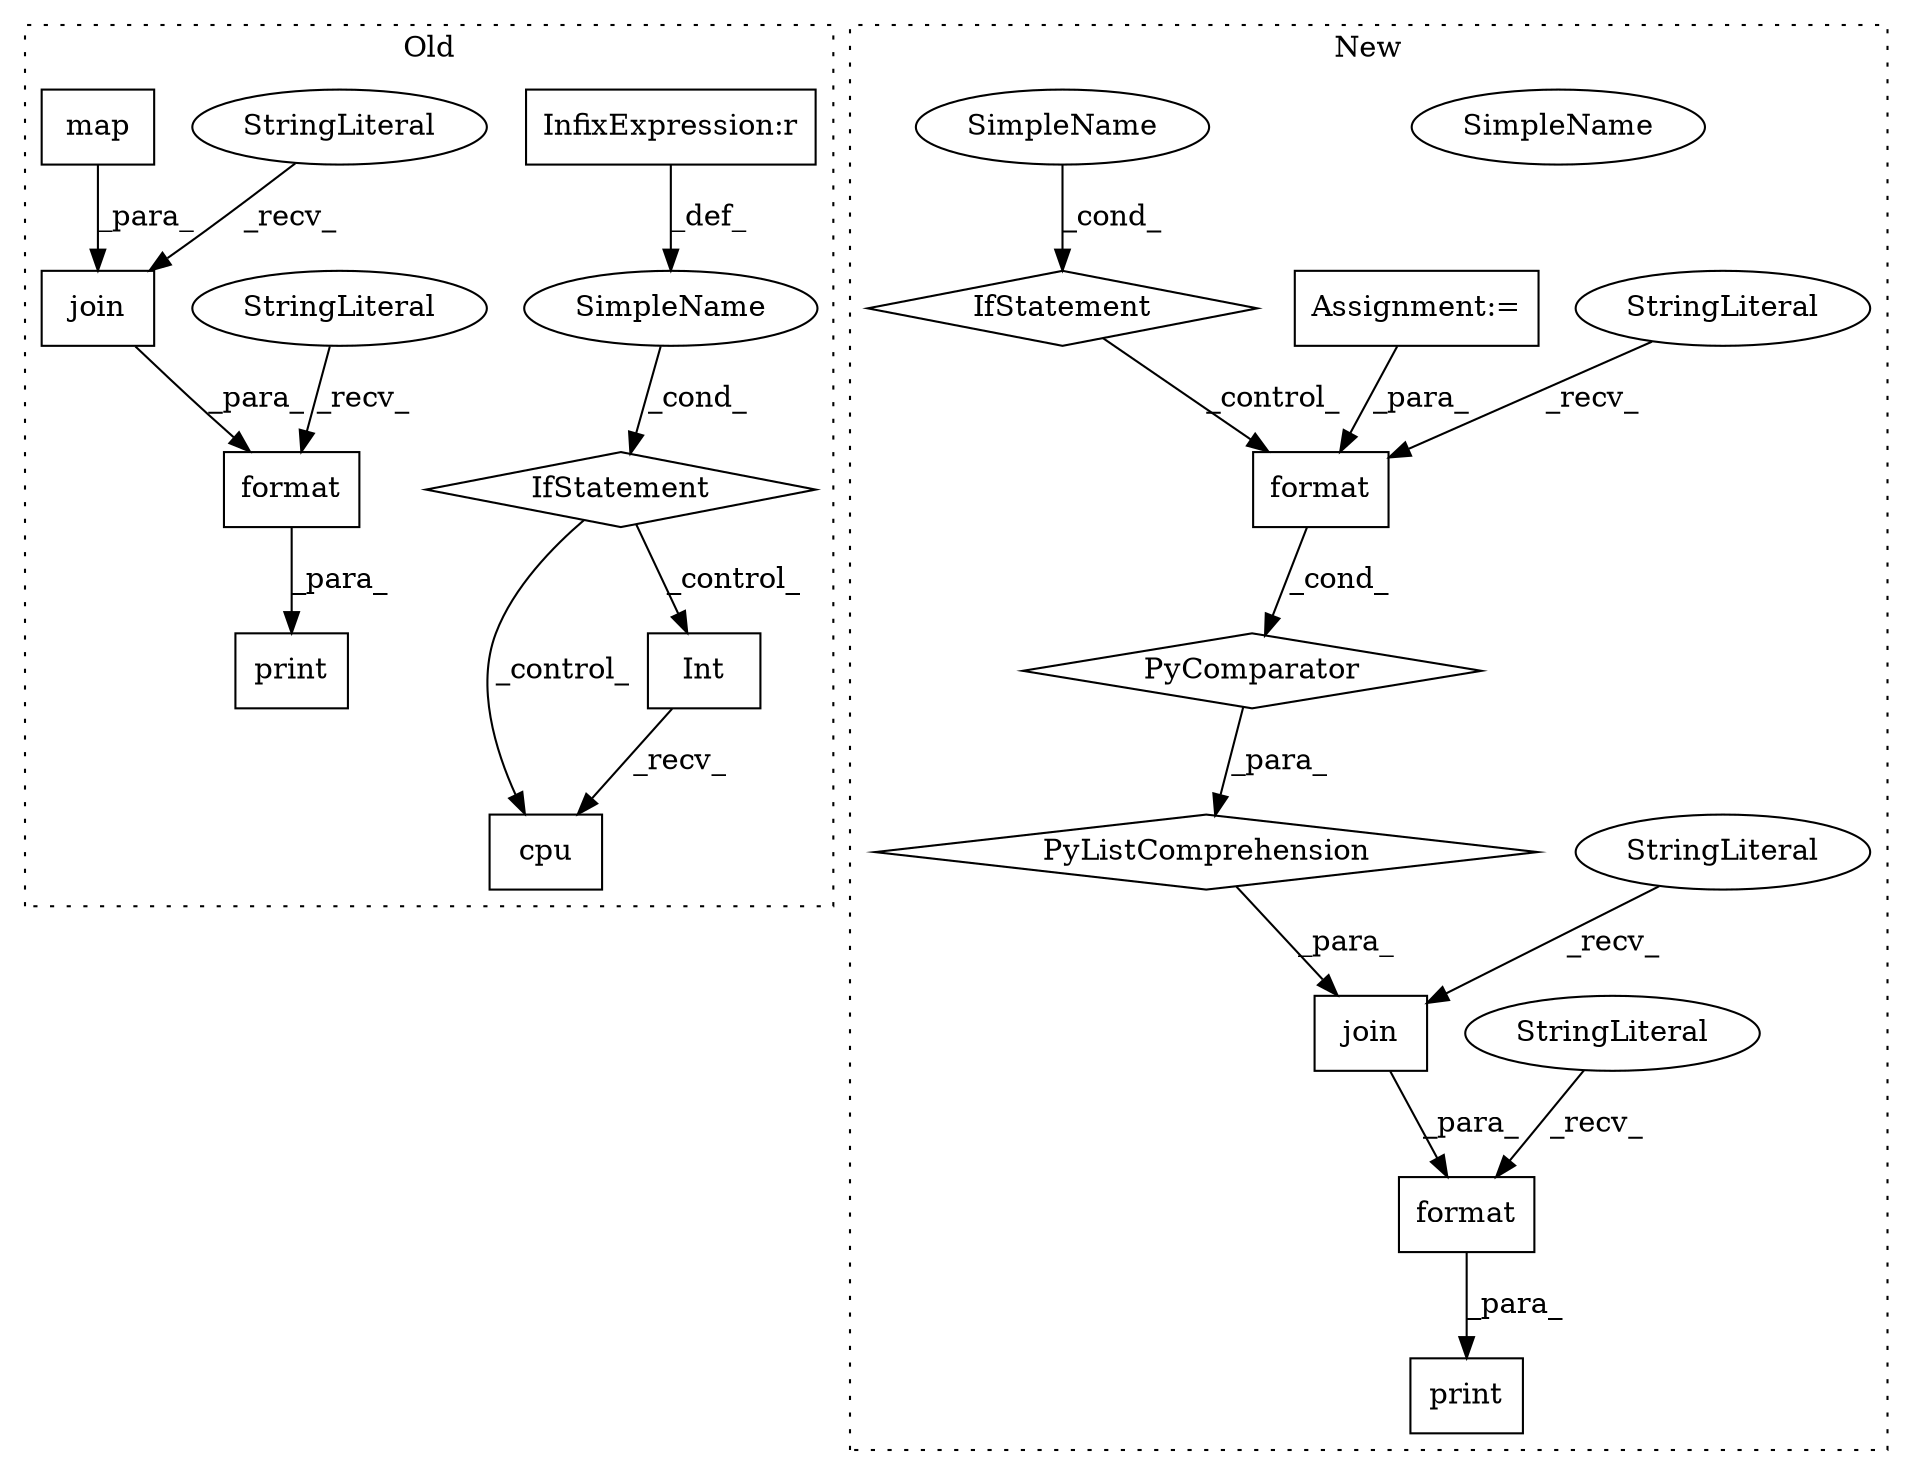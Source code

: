 digraph G {
subgraph cluster0 {
1 [label="cpu" a="32" s="6407" l="5" shape="box"];
6 [label="Int" a="32" s="6401" l="5" shape="box"];
10 [label="InfixExpression:r" a="27" s="6371" l="4" shape="box"];
13 [label="IfStatement" a="25" s="6380" l="3" shape="diamond"];
14 [label="SimpleName" a="42" s="" l="" shape="ellipse"];
15 [label="print" a="32" s="6732,6813" l="6,1" shape="box"];
16 [label="format" a="32" s="6749,6812" l="7,1" shape="box"];
17 [label="join" a="32" s="6763,6811" l="5,1" shape="box"];
21 [label="StringLiteral" a="45" s="6738" l="10" shape="ellipse"];
22 [label="StringLiteral" a="45" s="6759" l="3" shape="ellipse"];
23 [label="map" a="32" s="6768,6810" l="4,1" shape="box"];
label = "Old";
style="dotted";
}
subgraph cluster1 {
2 [label="format" a="32" s="6757,6771" l="7,1" shape="box"];
3 [label="StringLiteral" a="45" s="6749" l="7" shape="ellipse"];
4 [label="IfStatement" a="25" s="6874" l="27" shape="diamond"];
5 [label="SimpleName" a="42" s="6896" l="5" shape="ellipse"];
7 [label="PyListComprehension" a="109" s="6749" l="160" shape="diamond"];
8 [label="PyComparator" a="113" s="6874" l="27" shape="diamond"];
9 [label="Assignment:=" a="7" s="6874" l="27" shape="box"];
11 [label="print" a="32" s="6918,6959" l="6,1" shape="box"];
12 [label="format" a="32" s="6935,6958" l="7,1" shape="box"];
18 [label="join" a="32" s="6725,6909" l="24,-5" shape="box"];
19 [label="StringLiteral" a="45" s="6721" l="3" shape="ellipse"];
20 [label="StringLiteral" a="45" s="6924" l="10" shape="ellipse"];
24 [label="SimpleName" a="42" s="6896" l="5" shape="ellipse"];
label = "New";
style="dotted";
}
2 -> 8 [label="_cond_"];
3 -> 2 [label="_recv_"];
4 -> 2 [label="_control_"];
6 -> 1 [label="_recv_"];
7 -> 18 [label="_para_"];
8 -> 7 [label="_para_"];
9 -> 2 [label="_para_"];
10 -> 14 [label="_def_"];
12 -> 11 [label="_para_"];
13 -> 1 [label="_control_"];
13 -> 6 [label="_control_"];
14 -> 13 [label="_cond_"];
16 -> 15 [label="_para_"];
17 -> 16 [label="_para_"];
18 -> 12 [label="_para_"];
19 -> 18 [label="_recv_"];
20 -> 12 [label="_recv_"];
21 -> 16 [label="_recv_"];
22 -> 17 [label="_recv_"];
23 -> 17 [label="_para_"];
24 -> 4 [label="_cond_"];
}